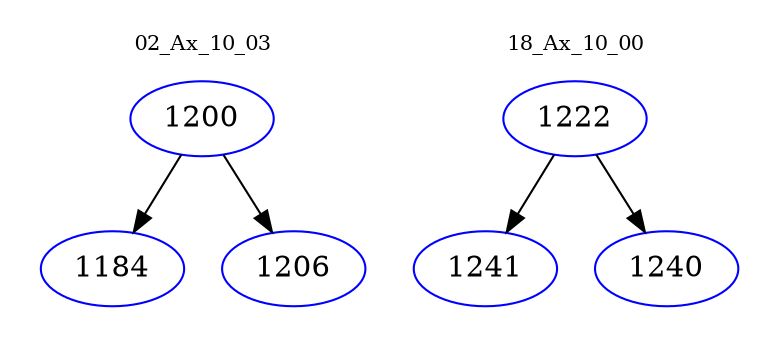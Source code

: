 digraph{
subgraph cluster_0 {
color = white
label = "02_Ax_10_03";
fontsize=10;
T0_1200 [label="1200", color="blue"]
T0_1200 -> T0_1184 [color="black"]
T0_1184 [label="1184", color="blue"]
T0_1200 -> T0_1206 [color="black"]
T0_1206 [label="1206", color="blue"]
}
subgraph cluster_1 {
color = white
label = "18_Ax_10_00";
fontsize=10;
T1_1222 [label="1222", color="blue"]
T1_1222 -> T1_1241 [color="black"]
T1_1241 [label="1241", color="blue"]
T1_1222 -> T1_1240 [color="black"]
T1_1240 [label="1240", color="blue"]
}
}
